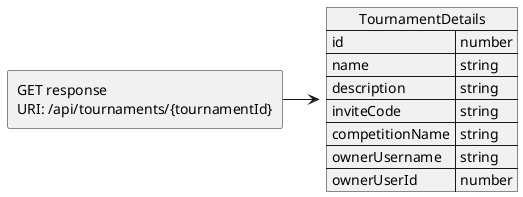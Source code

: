 @startuml Get tournament details response
allowmixing

agent "GET response \nURI: /api/tournaments/{tournamentId}"
  json "TournamentDetails" as J {
    "id": "number",
    "name": "string",
    "description": "string",
    "inviteCode": "string",
    "competitionName": "string",
    "ownerUsername": "string",
    "ownerUserId": "number"
  }

"GET response \nURI: /api/tournaments/{tournamentId}" -> J 
@enduml